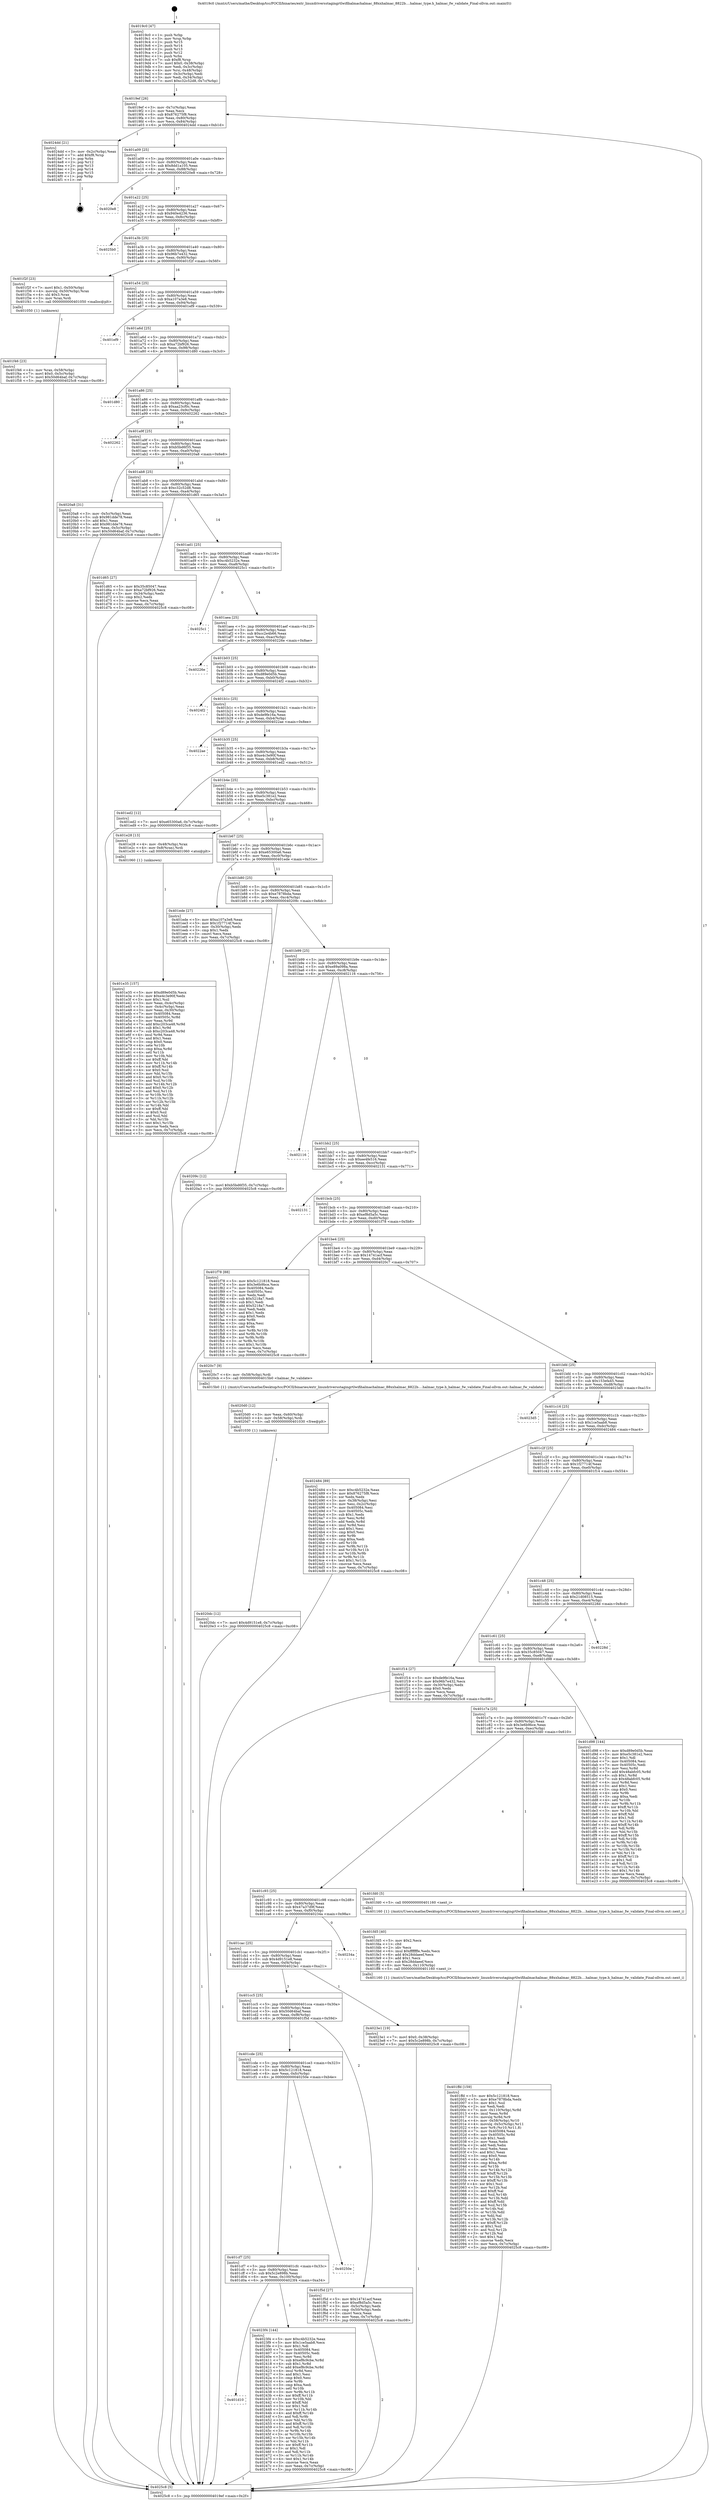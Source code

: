 digraph "0x4019c0" {
  label = "0x4019c0 (/mnt/c/Users/mathe/Desktop/tcc/POCII/binaries/extr_linuxdriversstagingrtlwifihalmachalmac_88xxhalmac_8822b....halmac_type.h_halmac_fw_validate_Final-ollvm.out::main(0))"
  labelloc = "t"
  node[shape=record]

  Entry [label="",width=0.3,height=0.3,shape=circle,fillcolor=black,style=filled]
  "0x4019ef" [label="{
     0x4019ef [26]\l
     | [instrs]\l
     &nbsp;&nbsp;0x4019ef \<+3\>: mov -0x7c(%rbp),%eax\l
     &nbsp;&nbsp;0x4019f2 \<+2\>: mov %eax,%ecx\l
     &nbsp;&nbsp;0x4019f4 \<+6\>: sub $0x876275f8,%ecx\l
     &nbsp;&nbsp;0x4019fa \<+3\>: mov %eax,-0x80(%rbp)\l
     &nbsp;&nbsp;0x4019fd \<+6\>: mov %ecx,-0x84(%rbp)\l
     &nbsp;&nbsp;0x401a03 \<+6\>: je 00000000004024dd \<main+0xb1d\>\l
  }"]
  "0x4024dd" [label="{
     0x4024dd [21]\l
     | [instrs]\l
     &nbsp;&nbsp;0x4024dd \<+3\>: mov -0x2c(%rbp),%eax\l
     &nbsp;&nbsp;0x4024e0 \<+7\>: add $0xf8,%rsp\l
     &nbsp;&nbsp;0x4024e7 \<+1\>: pop %rbx\l
     &nbsp;&nbsp;0x4024e8 \<+2\>: pop %r12\l
     &nbsp;&nbsp;0x4024ea \<+2\>: pop %r13\l
     &nbsp;&nbsp;0x4024ec \<+2\>: pop %r14\l
     &nbsp;&nbsp;0x4024ee \<+2\>: pop %r15\l
     &nbsp;&nbsp;0x4024f0 \<+1\>: pop %rbp\l
     &nbsp;&nbsp;0x4024f1 \<+1\>: ret\l
  }"]
  "0x401a09" [label="{
     0x401a09 [25]\l
     | [instrs]\l
     &nbsp;&nbsp;0x401a09 \<+5\>: jmp 0000000000401a0e \<main+0x4e\>\l
     &nbsp;&nbsp;0x401a0e \<+3\>: mov -0x80(%rbp),%eax\l
     &nbsp;&nbsp;0x401a11 \<+5\>: sub $0x8dd1a105,%eax\l
     &nbsp;&nbsp;0x401a16 \<+6\>: mov %eax,-0x88(%rbp)\l
     &nbsp;&nbsp;0x401a1c \<+6\>: je 00000000004020e8 \<main+0x728\>\l
  }"]
  Exit [label="",width=0.3,height=0.3,shape=circle,fillcolor=black,style=filled,peripheries=2]
  "0x4020e8" [label="{
     0x4020e8\l
  }", style=dashed]
  "0x401a22" [label="{
     0x401a22 [25]\l
     | [instrs]\l
     &nbsp;&nbsp;0x401a22 \<+5\>: jmp 0000000000401a27 \<main+0x67\>\l
     &nbsp;&nbsp;0x401a27 \<+3\>: mov -0x80(%rbp),%eax\l
     &nbsp;&nbsp;0x401a2a \<+5\>: sub $0x940e4236,%eax\l
     &nbsp;&nbsp;0x401a2f \<+6\>: mov %eax,-0x8c(%rbp)\l
     &nbsp;&nbsp;0x401a35 \<+6\>: je 00000000004025b0 \<main+0xbf0\>\l
  }"]
  "0x401d10" [label="{
     0x401d10\l
  }", style=dashed]
  "0x4025b0" [label="{
     0x4025b0\l
  }", style=dashed]
  "0x401a3b" [label="{
     0x401a3b [25]\l
     | [instrs]\l
     &nbsp;&nbsp;0x401a3b \<+5\>: jmp 0000000000401a40 \<main+0x80\>\l
     &nbsp;&nbsp;0x401a40 \<+3\>: mov -0x80(%rbp),%eax\l
     &nbsp;&nbsp;0x401a43 \<+5\>: sub $0x96b7e432,%eax\l
     &nbsp;&nbsp;0x401a48 \<+6\>: mov %eax,-0x90(%rbp)\l
     &nbsp;&nbsp;0x401a4e \<+6\>: je 0000000000401f2f \<main+0x56f\>\l
  }"]
  "0x4023f4" [label="{
     0x4023f4 [144]\l
     | [instrs]\l
     &nbsp;&nbsp;0x4023f4 \<+5\>: mov $0xc4b5232e,%eax\l
     &nbsp;&nbsp;0x4023f9 \<+5\>: mov $0x1ce5aab8,%ecx\l
     &nbsp;&nbsp;0x4023fe \<+2\>: mov $0x1,%dl\l
     &nbsp;&nbsp;0x402400 \<+7\>: mov 0x405084,%esi\l
     &nbsp;&nbsp;0x402407 \<+7\>: mov 0x40505c,%edi\l
     &nbsp;&nbsp;0x40240e \<+3\>: mov %esi,%r8d\l
     &nbsp;&nbsp;0x402411 \<+7\>: sub $0xef8c9cbe,%r8d\l
     &nbsp;&nbsp;0x402418 \<+4\>: sub $0x1,%r8d\l
     &nbsp;&nbsp;0x40241c \<+7\>: add $0xef8c9cbe,%r8d\l
     &nbsp;&nbsp;0x402423 \<+4\>: imul %r8d,%esi\l
     &nbsp;&nbsp;0x402427 \<+3\>: and $0x1,%esi\l
     &nbsp;&nbsp;0x40242a \<+3\>: cmp $0x0,%esi\l
     &nbsp;&nbsp;0x40242d \<+4\>: sete %r9b\l
     &nbsp;&nbsp;0x402431 \<+3\>: cmp $0xa,%edi\l
     &nbsp;&nbsp;0x402434 \<+4\>: setl %r10b\l
     &nbsp;&nbsp;0x402438 \<+3\>: mov %r9b,%r11b\l
     &nbsp;&nbsp;0x40243b \<+4\>: xor $0xff,%r11b\l
     &nbsp;&nbsp;0x40243f \<+3\>: mov %r10b,%bl\l
     &nbsp;&nbsp;0x402442 \<+3\>: xor $0xff,%bl\l
     &nbsp;&nbsp;0x402445 \<+3\>: xor $0x1,%dl\l
     &nbsp;&nbsp;0x402448 \<+3\>: mov %r11b,%r14b\l
     &nbsp;&nbsp;0x40244b \<+4\>: and $0xff,%r14b\l
     &nbsp;&nbsp;0x40244f \<+3\>: and %dl,%r9b\l
     &nbsp;&nbsp;0x402452 \<+3\>: mov %bl,%r15b\l
     &nbsp;&nbsp;0x402455 \<+4\>: and $0xff,%r15b\l
     &nbsp;&nbsp;0x402459 \<+3\>: and %dl,%r10b\l
     &nbsp;&nbsp;0x40245c \<+3\>: or %r9b,%r14b\l
     &nbsp;&nbsp;0x40245f \<+3\>: or %r10b,%r15b\l
     &nbsp;&nbsp;0x402462 \<+3\>: xor %r15b,%r14b\l
     &nbsp;&nbsp;0x402465 \<+3\>: or %bl,%r11b\l
     &nbsp;&nbsp;0x402468 \<+4\>: xor $0xff,%r11b\l
     &nbsp;&nbsp;0x40246c \<+3\>: or $0x1,%dl\l
     &nbsp;&nbsp;0x40246f \<+3\>: and %dl,%r11b\l
     &nbsp;&nbsp;0x402472 \<+3\>: or %r11b,%r14b\l
     &nbsp;&nbsp;0x402475 \<+4\>: test $0x1,%r14b\l
     &nbsp;&nbsp;0x402479 \<+3\>: cmovne %ecx,%eax\l
     &nbsp;&nbsp;0x40247c \<+3\>: mov %eax,-0x7c(%rbp)\l
     &nbsp;&nbsp;0x40247f \<+5\>: jmp 00000000004025c8 \<main+0xc08\>\l
  }"]
  "0x401f2f" [label="{
     0x401f2f [23]\l
     | [instrs]\l
     &nbsp;&nbsp;0x401f2f \<+7\>: movl $0x1,-0x50(%rbp)\l
     &nbsp;&nbsp;0x401f36 \<+4\>: movslq -0x50(%rbp),%rax\l
     &nbsp;&nbsp;0x401f3a \<+4\>: shl $0x3,%rax\l
     &nbsp;&nbsp;0x401f3e \<+3\>: mov %rax,%rdi\l
     &nbsp;&nbsp;0x401f41 \<+5\>: call 0000000000401050 \<malloc@plt\>\l
     | [calls]\l
     &nbsp;&nbsp;0x401050 \{1\} (unknown)\l
  }"]
  "0x401a54" [label="{
     0x401a54 [25]\l
     | [instrs]\l
     &nbsp;&nbsp;0x401a54 \<+5\>: jmp 0000000000401a59 \<main+0x99\>\l
     &nbsp;&nbsp;0x401a59 \<+3\>: mov -0x80(%rbp),%eax\l
     &nbsp;&nbsp;0x401a5c \<+5\>: sub $0xa107a3e8,%eax\l
     &nbsp;&nbsp;0x401a61 \<+6\>: mov %eax,-0x94(%rbp)\l
     &nbsp;&nbsp;0x401a67 \<+6\>: je 0000000000401ef9 \<main+0x539\>\l
  }"]
  "0x401cf7" [label="{
     0x401cf7 [25]\l
     | [instrs]\l
     &nbsp;&nbsp;0x401cf7 \<+5\>: jmp 0000000000401cfc \<main+0x33c\>\l
     &nbsp;&nbsp;0x401cfc \<+3\>: mov -0x80(%rbp),%eax\l
     &nbsp;&nbsp;0x401cff \<+5\>: sub $0x5c2e898b,%eax\l
     &nbsp;&nbsp;0x401d04 \<+6\>: mov %eax,-0x100(%rbp)\l
     &nbsp;&nbsp;0x401d0a \<+6\>: je 00000000004023f4 \<main+0xa34\>\l
  }"]
  "0x401ef9" [label="{
     0x401ef9\l
  }", style=dashed]
  "0x401a6d" [label="{
     0x401a6d [25]\l
     | [instrs]\l
     &nbsp;&nbsp;0x401a6d \<+5\>: jmp 0000000000401a72 \<main+0xb2\>\l
     &nbsp;&nbsp;0x401a72 \<+3\>: mov -0x80(%rbp),%eax\l
     &nbsp;&nbsp;0x401a75 \<+5\>: sub $0xa72bf926,%eax\l
     &nbsp;&nbsp;0x401a7a \<+6\>: mov %eax,-0x98(%rbp)\l
     &nbsp;&nbsp;0x401a80 \<+6\>: je 0000000000401d80 \<main+0x3c0\>\l
  }"]
  "0x40250e" [label="{
     0x40250e\l
  }", style=dashed]
  "0x401d80" [label="{
     0x401d80\l
  }", style=dashed]
  "0x401a86" [label="{
     0x401a86 [25]\l
     | [instrs]\l
     &nbsp;&nbsp;0x401a86 \<+5\>: jmp 0000000000401a8b \<main+0xcb\>\l
     &nbsp;&nbsp;0x401a8b \<+3\>: mov -0x80(%rbp),%eax\l
     &nbsp;&nbsp;0x401a8e \<+5\>: sub $0xaa23cf0c,%eax\l
     &nbsp;&nbsp;0x401a93 \<+6\>: mov %eax,-0x9c(%rbp)\l
     &nbsp;&nbsp;0x401a99 \<+6\>: je 0000000000402262 \<main+0x8a2\>\l
  }"]
  "0x4020dc" [label="{
     0x4020dc [12]\l
     | [instrs]\l
     &nbsp;&nbsp;0x4020dc \<+7\>: movl $0x4d9151e8,-0x7c(%rbp)\l
     &nbsp;&nbsp;0x4020e3 \<+5\>: jmp 00000000004025c8 \<main+0xc08\>\l
  }"]
  "0x402262" [label="{
     0x402262\l
  }", style=dashed]
  "0x401a9f" [label="{
     0x401a9f [25]\l
     | [instrs]\l
     &nbsp;&nbsp;0x401a9f \<+5\>: jmp 0000000000401aa4 \<main+0xe4\>\l
     &nbsp;&nbsp;0x401aa4 \<+3\>: mov -0x80(%rbp),%eax\l
     &nbsp;&nbsp;0x401aa7 \<+5\>: sub $0xb5bd6f35,%eax\l
     &nbsp;&nbsp;0x401aac \<+6\>: mov %eax,-0xa0(%rbp)\l
     &nbsp;&nbsp;0x401ab2 \<+6\>: je 00000000004020a8 \<main+0x6e8\>\l
  }"]
  "0x4020d0" [label="{
     0x4020d0 [12]\l
     | [instrs]\l
     &nbsp;&nbsp;0x4020d0 \<+3\>: mov %eax,-0x60(%rbp)\l
     &nbsp;&nbsp;0x4020d3 \<+4\>: mov -0x58(%rbp),%rdi\l
     &nbsp;&nbsp;0x4020d7 \<+5\>: call 0000000000401030 \<free@plt\>\l
     | [calls]\l
     &nbsp;&nbsp;0x401030 \{1\} (unknown)\l
  }"]
  "0x4020a8" [label="{
     0x4020a8 [31]\l
     | [instrs]\l
     &nbsp;&nbsp;0x4020a8 \<+3\>: mov -0x5c(%rbp),%eax\l
     &nbsp;&nbsp;0x4020ab \<+5\>: sub $0x981dde78,%eax\l
     &nbsp;&nbsp;0x4020b0 \<+3\>: add $0x1,%eax\l
     &nbsp;&nbsp;0x4020b3 \<+5\>: add $0x981dde78,%eax\l
     &nbsp;&nbsp;0x4020b8 \<+3\>: mov %eax,-0x5c(%rbp)\l
     &nbsp;&nbsp;0x4020bb \<+7\>: movl $0x50d64baf,-0x7c(%rbp)\l
     &nbsp;&nbsp;0x4020c2 \<+5\>: jmp 00000000004025c8 \<main+0xc08\>\l
  }"]
  "0x401ab8" [label="{
     0x401ab8 [25]\l
     | [instrs]\l
     &nbsp;&nbsp;0x401ab8 \<+5\>: jmp 0000000000401abd \<main+0xfd\>\l
     &nbsp;&nbsp;0x401abd \<+3\>: mov -0x80(%rbp),%eax\l
     &nbsp;&nbsp;0x401ac0 \<+5\>: sub $0xc32c52d8,%eax\l
     &nbsp;&nbsp;0x401ac5 \<+6\>: mov %eax,-0xa4(%rbp)\l
     &nbsp;&nbsp;0x401acb \<+6\>: je 0000000000401d65 \<main+0x3a5\>\l
  }"]
  "0x401ffd" [label="{
     0x401ffd [159]\l
     | [instrs]\l
     &nbsp;&nbsp;0x401ffd \<+5\>: mov $0x5c121818,%ecx\l
     &nbsp;&nbsp;0x402002 \<+5\>: mov $0xe7878bda,%edx\l
     &nbsp;&nbsp;0x402007 \<+3\>: mov $0x1,%sil\l
     &nbsp;&nbsp;0x40200a \<+2\>: xor %edi,%edi\l
     &nbsp;&nbsp;0x40200c \<+7\>: mov -0x110(%rbp),%r8d\l
     &nbsp;&nbsp;0x402013 \<+4\>: imul %eax,%r8d\l
     &nbsp;&nbsp;0x402017 \<+3\>: movslq %r8d,%r9\l
     &nbsp;&nbsp;0x40201a \<+4\>: mov -0x58(%rbp),%r10\l
     &nbsp;&nbsp;0x40201e \<+4\>: movslq -0x5c(%rbp),%r11\l
     &nbsp;&nbsp;0x402022 \<+4\>: mov %r9,(%r10,%r11,8)\l
     &nbsp;&nbsp;0x402026 \<+7\>: mov 0x405084,%eax\l
     &nbsp;&nbsp;0x40202d \<+8\>: mov 0x40505c,%r8d\l
     &nbsp;&nbsp;0x402035 \<+3\>: sub $0x1,%edi\l
     &nbsp;&nbsp;0x402038 \<+2\>: mov %eax,%ebx\l
     &nbsp;&nbsp;0x40203a \<+2\>: add %edi,%ebx\l
     &nbsp;&nbsp;0x40203c \<+3\>: imul %ebx,%eax\l
     &nbsp;&nbsp;0x40203f \<+3\>: and $0x1,%eax\l
     &nbsp;&nbsp;0x402042 \<+3\>: cmp $0x0,%eax\l
     &nbsp;&nbsp;0x402045 \<+4\>: sete %r14b\l
     &nbsp;&nbsp;0x402049 \<+4\>: cmp $0xa,%r8d\l
     &nbsp;&nbsp;0x40204d \<+4\>: setl %r15b\l
     &nbsp;&nbsp;0x402051 \<+3\>: mov %r14b,%r12b\l
     &nbsp;&nbsp;0x402054 \<+4\>: xor $0xff,%r12b\l
     &nbsp;&nbsp;0x402058 \<+3\>: mov %r15b,%r13b\l
     &nbsp;&nbsp;0x40205b \<+4\>: xor $0xff,%r13b\l
     &nbsp;&nbsp;0x40205f \<+4\>: xor $0x1,%sil\l
     &nbsp;&nbsp;0x402063 \<+3\>: mov %r12b,%al\l
     &nbsp;&nbsp;0x402066 \<+2\>: and $0xff,%al\l
     &nbsp;&nbsp;0x402068 \<+3\>: and %sil,%r14b\l
     &nbsp;&nbsp;0x40206b \<+3\>: mov %r13b,%dil\l
     &nbsp;&nbsp;0x40206e \<+4\>: and $0xff,%dil\l
     &nbsp;&nbsp;0x402072 \<+3\>: and %sil,%r15b\l
     &nbsp;&nbsp;0x402075 \<+3\>: or %r14b,%al\l
     &nbsp;&nbsp;0x402078 \<+3\>: or %r15b,%dil\l
     &nbsp;&nbsp;0x40207b \<+3\>: xor %dil,%al\l
     &nbsp;&nbsp;0x40207e \<+3\>: or %r13b,%r12b\l
     &nbsp;&nbsp;0x402081 \<+4\>: xor $0xff,%r12b\l
     &nbsp;&nbsp;0x402085 \<+4\>: or $0x1,%sil\l
     &nbsp;&nbsp;0x402089 \<+3\>: and %sil,%r12b\l
     &nbsp;&nbsp;0x40208c \<+3\>: or %r12b,%al\l
     &nbsp;&nbsp;0x40208f \<+2\>: test $0x1,%al\l
     &nbsp;&nbsp;0x402091 \<+3\>: cmovne %edx,%ecx\l
     &nbsp;&nbsp;0x402094 \<+3\>: mov %ecx,-0x7c(%rbp)\l
     &nbsp;&nbsp;0x402097 \<+5\>: jmp 00000000004025c8 \<main+0xc08\>\l
  }"]
  "0x401d65" [label="{
     0x401d65 [27]\l
     | [instrs]\l
     &nbsp;&nbsp;0x401d65 \<+5\>: mov $0x35c85047,%eax\l
     &nbsp;&nbsp;0x401d6a \<+5\>: mov $0xa72bf926,%ecx\l
     &nbsp;&nbsp;0x401d6f \<+3\>: mov -0x34(%rbp),%edx\l
     &nbsp;&nbsp;0x401d72 \<+3\>: cmp $0x2,%edx\l
     &nbsp;&nbsp;0x401d75 \<+3\>: cmovne %ecx,%eax\l
     &nbsp;&nbsp;0x401d78 \<+3\>: mov %eax,-0x7c(%rbp)\l
     &nbsp;&nbsp;0x401d7b \<+5\>: jmp 00000000004025c8 \<main+0xc08\>\l
  }"]
  "0x401ad1" [label="{
     0x401ad1 [25]\l
     | [instrs]\l
     &nbsp;&nbsp;0x401ad1 \<+5\>: jmp 0000000000401ad6 \<main+0x116\>\l
     &nbsp;&nbsp;0x401ad6 \<+3\>: mov -0x80(%rbp),%eax\l
     &nbsp;&nbsp;0x401ad9 \<+5\>: sub $0xc4b5232e,%eax\l
     &nbsp;&nbsp;0x401ade \<+6\>: mov %eax,-0xa8(%rbp)\l
     &nbsp;&nbsp;0x401ae4 \<+6\>: je 00000000004025c1 \<main+0xc01\>\l
  }"]
  "0x4025c8" [label="{
     0x4025c8 [5]\l
     | [instrs]\l
     &nbsp;&nbsp;0x4025c8 \<+5\>: jmp 00000000004019ef \<main+0x2f\>\l
  }"]
  "0x4019c0" [label="{
     0x4019c0 [47]\l
     | [instrs]\l
     &nbsp;&nbsp;0x4019c0 \<+1\>: push %rbp\l
     &nbsp;&nbsp;0x4019c1 \<+3\>: mov %rsp,%rbp\l
     &nbsp;&nbsp;0x4019c4 \<+2\>: push %r15\l
     &nbsp;&nbsp;0x4019c6 \<+2\>: push %r14\l
     &nbsp;&nbsp;0x4019c8 \<+2\>: push %r13\l
     &nbsp;&nbsp;0x4019ca \<+2\>: push %r12\l
     &nbsp;&nbsp;0x4019cc \<+1\>: push %rbx\l
     &nbsp;&nbsp;0x4019cd \<+7\>: sub $0xf8,%rsp\l
     &nbsp;&nbsp;0x4019d4 \<+7\>: movl $0x0,-0x38(%rbp)\l
     &nbsp;&nbsp;0x4019db \<+3\>: mov %edi,-0x3c(%rbp)\l
     &nbsp;&nbsp;0x4019de \<+4\>: mov %rsi,-0x48(%rbp)\l
     &nbsp;&nbsp;0x4019e2 \<+3\>: mov -0x3c(%rbp),%edi\l
     &nbsp;&nbsp;0x4019e5 \<+3\>: mov %edi,-0x34(%rbp)\l
     &nbsp;&nbsp;0x4019e8 \<+7\>: movl $0xc32c52d8,-0x7c(%rbp)\l
  }"]
  "0x401fd5" [label="{
     0x401fd5 [40]\l
     | [instrs]\l
     &nbsp;&nbsp;0x401fd5 \<+5\>: mov $0x2,%ecx\l
     &nbsp;&nbsp;0x401fda \<+1\>: cltd\l
     &nbsp;&nbsp;0x401fdb \<+2\>: idiv %ecx\l
     &nbsp;&nbsp;0x401fdd \<+6\>: imul $0xfffffffe,%edx,%ecx\l
     &nbsp;&nbsp;0x401fe3 \<+6\>: add $0x28ddaeef,%ecx\l
     &nbsp;&nbsp;0x401fe9 \<+3\>: add $0x1,%ecx\l
     &nbsp;&nbsp;0x401fec \<+6\>: sub $0x28ddaeef,%ecx\l
     &nbsp;&nbsp;0x401ff2 \<+6\>: mov %ecx,-0x110(%rbp)\l
     &nbsp;&nbsp;0x401ff8 \<+5\>: call 0000000000401160 \<next_i\>\l
     | [calls]\l
     &nbsp;&nbsp;0x401160 \{1\} (/mnt/c/Users/mathe/Desktop/tcc/POCII/binaries/extr_linuxdriversstagingrtlwifihalmachalmac_88xxhalmac_8822b....halmac_type.h_halmac_fw_validate_Final-ollvm.out::next_i)\l
  }"]
  "0x4025c1" [label="{
     0x4025c1\l
  }", style=dashed]
  "0x401aea" [label="{
     0x401aea [25]\l
     | [instrs]\l
     &nbsp;&nbsp;0x401aea \<+5\>: jmp 0000000000401aef \<main+0x12f\>\l
     &nbsp;&nbsp;0x401aef \<+3\>: mov -0x80(%rbp),%eax\l
     &nbsp;&nbsp;0x401af2 \<+5\>: sub $0xcc2e4b66,%eax\l
     &nbsp;&nbsp;0x401af7 \<+6\>: mov %eax,-0xac(%rbp)\l
     &nbsp;&nbsp;0x401afd \<+6\>: je 000000000040226e \<main+0x8ae\>\l
  }"]
  "0x401cde" [label="{
     0x401cde [25]\l
     | [instrs]\l
     &nbsp;&nbsp;0x401cde \<+5\>: jmp 0000000000401ce3 \<main+0x323\>\l
     &nbsp;&nbsp;0x401ce3 \<+3\>: mov -0x80(%rbp),%eax\l
     &nbsp;&nbsp;0x401ce6 \<+5\>: sub $0x5c121818,%eax\l
     &nbsp;&nbsp;0x401ceb \<+6\>: mov %eax,-0xfc(%rbp)\l
     &nbsp;&nbsp;0x401cf1 \<+6\>: je 000000000040250e \<main+0xb4e\>\l
  }"]
  "0x40226e" [label="{
     0x40226e\l
  }", style=dashed]
  "0x401b03" [label="{
     0x401b03 [25]\l
     | [instrs]\l
     &nbsp;&nbsp;0x401b03 \<+5\>: jmp 0000000000401b08 \<main+0x148\>\l
     &nbsp;&nbsp;0x401b08 \<+3\>: mov -0x80(%rbp),%eax\l
     &nbsp;&nbsp;0x401b0b \<+5\>: sub $0xd89e0d5b,%eax\l
     &nbsp;&nbsp;0x401b10 \<+6\>: mov %eax,-0xb0(%rbp)\l
     &nbsp;&nbsp;0x401b16 \<+6\>: je 00000000004024f2 \<main+0xb32\>\l
  }"]
  "0x401f5d" [label="{
     0x401f5d [27]\l
     | [instrs]\l
     &nbsp;&nbsp;0x401f5d \<+5\>: mov $0x14741acf,%eax\l
     &nbsp;&nbsp;0x401f62 \<+5\>: mov $0xef8d5a5c,%ecx\l
     &nbsp;&nbsp;0x401f67 \<+3\>: mov -0x5c(%rbp),%edx\l
     &nbsp;&nbsp;0x401f6a \<+3\>: cmp -0x50(%rbp),%edx\l
     &nbsp;&nbsp;0x401f6d \<+3\>: cmovl %ecx,%eax\l
     &nbsp;&nbsp;0x401f70 \<+3\>: mov %eax,-0x7c(%rbp)\l
     &nbsp;&nbsp;0x401f73 \<+5\>: jmp 00000000004025c8 \<main+0xc08\>\l
  }"]
  "0x4024f2" [label="{
     0x4024f2\l
  }", style=dashed]
  "0x401b1c" [label="{
     0x401b1c [25]\l
     | [instrs]\l
     &nbsp;&nbsp;0x401b1c \<+5\>: jmp 0000000000401b21 \<main+0x161\>\l
     &nbsp;&nbsp;0x401b21 \<+3\>: mov -0x80(%rbp),%eax\l
     &nbsp;&nbsp;0x401b24 \<+5\>: sub $0xde9fe16a,%eax\l
     &nbsp;&nbsp;0x401b29 \<+6\>: mov %eax,-0xb4(%rbp)\l
     &nbsp;&nbsp;0x401b2f \<+6\>: je 00000000004022ae \<main+0x8ee\>\l
  }"]
  "0x401cc5" [label="{
     0x401cc5 [25]\l
     | [instrs]\l
     &nbsp;&nbsp;0x401cc5 \<+5\>: jmp 0000000000401cca \<main+0x30a\>\l
     &nbsp;&nbsp;0x401cca \<+3\>: mov -0x80(%rbp),%eax\l
     &nbsp;&nbsp;0x401ccd \<+5\>: sub $0x50d64baf,%eax\l
     &nbsp;&nbsp;0x401cd2 \<+6\>: mov %eax,-0xf8(%rbp)\l
     &nbsp;&nbsp;0x401cd8 \<+6\>: je 0000000000401f5d \<main+0x59d\>\l
  }"]
  "0x4022ae" [label="{
     0x4022ae\l
  }", style=dashed]
  "0x401b35" [label="{
     0x401b35 [25]\l
     | [instrs]\l
     &nbsp;&nbsp;0x401b35 \<+5\>: jmp 0000000000401b3a \<main+0x17a\>\l
     &nbsp;&nbsp;0x401b3a \<+3\>: mov -0x80(%rbp),%eax\l
     &nbsp;&nbsp;0x401b3d \<+5\>: sub $0xe4c3e90f,%eax\l
     &nbsp;&nbsp;0x401b42 \<+6\>: mov %eax,-0xb8(%rbp)\l
     &nbsp;&nbsp;0x401b48 \<+6\>: je 0000000000401ed2 \<main+0x512\>\l
  }"]
  "0x4023e1" [label="{
     0x4023e1 [19]\l
     | [instrs]\l
     &nbsp;&nbsp;0x4023e1 \<+7\>: movl $0x0,-0x38(%rbp)\l
     &nbsp;&nbsp;0x4023e8 \<+7\>: movl $0x5c2e898b,-0x7c(%rbp)\l
     &nbsp;&nbsp;0x4023ef \<+5\>: jmp 00000000004025c8 \<main+0xc08\>\l
  }"]
  "0x401ed2" [label="{
     0x401ed2 [12]\l
     | [instrs]\l
     &nbsp;&nbsp;0x401ed2 \<+7\>: movl $0xe65300a6,-0x7c(%rbp)\l
     &nbsp;&nbsp;0x401ed9 \<+5\>: jmp 00000000004025c8 \<main+0xc08\>\l
  }"]
  "0x401b4e" [label="{
     0x401b4e [25]\l
     | [instrs]\l
     &nbsp;&nbsp;0x401b4e \<+5\>: jmp 0000000000401b53 \<main+0x193\>\l
     &nbsp;&nbsp;0x401b53 \<+3\>: mov -0x80(%rbp),%eax\l
     &nbsp;&nbsp;0x401b56 \<+5\>: sub $0xe5c381e2,%eax\l
     &nbsp;&nbsp;0x401b5b \<+6\>: mov %eax,-0xbc(%rbp)\l
     &nbsp;&nbsp;0x401b61 \<+6\>: je 0000000000401e28 \<main+0x468\>\l
  }"]
  "0x401cac" [label="{
     0x401cac [25]\l
     | [instrs]\l
     &nbsp;&nbsp;0x401cac \<+5\>: jmp 0000000000401cb1 \<main+0x2f1\>\l
     &nbsp;&nbsp;0x401cb1 \<+3\>: mov -0x80(%rbp),%eax\l
     &nbsp;&nbsp;0x401cb4 \<+5\>: sub $0x4d9151e8,%eax\l
     &nbsp;&nbsp;0x401cb9 \<+6\>: mov %eax,-0xf4(%rbp)\l
     &nbsp;&nbsp;0x401cbf \<+6\>: je 00000000004023e1 \<main+0xa21\>\l
  }"]
  "0x401e28" [label="{
     0x401e28 [13]\l
     | [instrs]\l
     &nbsp;&nbsp;0x401e28 \<+4\>: mov -0x48(%rbp),%rax\l
     &nbsp;&nbsp;0x401e2c \<+4\>: mov 0x8(%rax),%rdi\l
     &nbsp;&nbsp;0x401e30 \<+5\>: call 0000000000401060 \<atoi@plt\>\l
     | [calls]\l
     &nbsp;&nbsp;0x401060 \{1\} (unknown)\l
  }"]
  "0x401b67" [label="{
     0x401b67 [25]\l
     | [instrs]\l
     &nbsp;&nbsp;0x401b67 \<+5\>: jmp 0000000000401b6c \<main+0x1ac\>\l
     &nbsp;&nbsp;0x401b6c \<+3\>: mov -0x80(%rbp),%eax\l
     &nbsp;&nbsp;0x401b6f \<+5\>: sub $0xe65300a6,%eax\l
     &nbsp;&nbsp;0x401b74 \<+6\>: mov %eax,-0xc0(%rbp)\l
     &nbsp;&nbsp;0x401b7a \<+6\>: je 0000000000401ede \<main+0x51e\>\l
  }"]
  "0x40234a" [label="{
     0x40234a\l
  }", style=dashed]
  "0x401ede" [label="{
     0x401ede [27]\l
     | [instrs]\l
     &nbsp;&nbsp;0x401ede \<+5\>: mov $0xa107a3e8,%eax\l
     &nbsp;&nbsp;0x401ee3 \<+5\>: mov $0x1f27714f,%ecx\l
     &nbsp;&nbsp;0x401ee8 \<+3\>: mov -0x30(%rbp),%edx\l
     &nbsp;&nbsp;0x401eeb \<+3\>: cmp $0x1,%edx\l
     &nbsp;&nbsp;0x401eee \<+3\>: cmovl %ecx,%eax\l
     &nbsp;&nbsp;0x401ef1 \<+3\>: mov %eax,-0x7c(%rbp)\l
     &nbsp;&nbsp;0x401ef4 \<+5\>: jmp 00000000004025c8 \<main+0xc08\>\l
  }"]
  "0x401b80" [label="{
     0x401b80 [25]\l
     | [instrs]\l
     &nbsp;&nbsp;0x401b80 \<+5\>: jmp 0000000000401b85 \<main+0x1c5\>\l
     &nbsp;&nbsp;0x401b85 \<+3\>: mov -0x80(%rbp),%eax\l
     &nbsp;&nbsp;0x401b88 \<+5\>: sub $0xe7878bda,%eax\l
     &nbsp;&nbsp;0x401b8d \<+6\>: mov %eax,-0xc4(%rbp)\l
     &nbsp;&nbsp;0x401b93 \<+6\>: je 000000000040209c \<main+0x6dc\>\l
  }"]
  "0x401c93" [label="{
     0x401c93 [25]\l
     | [instrs]\l
     &nbsp;&nbsp;0x401c93 \<+5\>: jmp 0000000000401c98 \<main+0x2d8\>\l
     &nbsp;&nbsp;0x401c98 \<+3\>: mov -0x80(%rbp),%eax\l
     &nbsp;&nbsp;0x401c9b \<+5\>: sub $0x47a37d9f,%eax\l
     &nbsp;&nbsp;0x401ca0 \<+6\>: mov %eax,-0xf0(%rbp)\l
     &nbsp;&nbsp;0x401ca6 \<+6\>: je 000000000040234a \<main+0x98a\>\l
  }"]
  "0x40209c" [label="{
     0x40209c [12]\l
     | [instrs]\l
     &nbsp;&nbsp;0x40209c \<+7\>: movl $0xb5bd6f35,-0x7c(%rbp)\l
     &nbsp;&nbsp;0x4020a3 \<+5\>: jmp 00000000004025c8 \<main+0xc08\>\l
  }"]
  "0x401b99" [label="{
     0x401b99 [25]\l
     | [instrs]\l
     &nbsp;&nbsp;0x401b99 \<+5\>: jmp 0000000000401b9e \<main+0x1de\>\l
     &nbsp;&nbsp;0x401b9e \<+3\>: mov -0x80(%rbp),%eax\l
     &nbsp;&nbsp;0x401ba1 \<+5\>: sub $0xe89a098a,%eax\l
     &nbsp;&nbsp;0x401ba6 \<+6\>: mov %eax,-0xc8(%rbp)\l
     &nbsp;&nbsp;0x401bac \<+6\>: je 0000000000402116 \<main+0x756\>\l
  }"]
  "0x401fd0" [label="{
     0x401fd0 [5]\l
     | [instrs]\l
     &nbsp;&nbsp;0x401fd0 \<+5\>: call 0000000000401160 \<next_i\>\l
     | [calls]\l
     &nbsp;&nbsp;0x401160 \{1\} (/mnt/c/Users/mathe/Desktop/tcc/POCII/binaries/extr_linuxdriversstagingrtlwifihalmachalmac_88xxhalmac_8822b....halmac_type.h_halmac_fw_validate_Final-ollvm.out::next_i)\l
  }"]
  "0x402116" [label="{
     0x402116\l
  }", style=dashed]
  "0x401bb2" [label="{
     0x401bb2 [25]\l
     | [instrs]\l
     &nbsp;&nbsp;0x401bb2 \<+5\>: jmp 0000000000401bb7 \<main+0x1f7\>\l
     &nbsp;&nbsp;0x401bb7 \<+3\>: mov -0x80(%rbp),%eax\l
     &nbsp;&nbsp;0x401bba \<+5\>: sub $0xee4fe516,%eax\l
     &nbsp;&nbsp;0x401bbf \<+6\>: mov %eax,-0xcc(%rbp)\l
     &nbsp;&nbsp;0x401bc5 \<+6\>: je 0000000000402131 \<main+0x771\>\l
  }"]
  "0x401f46" [label="{
     0x401f46 [23]\l
     | [instrs]\l
     &nbsp;&nbsp;0x401f46 \<+4\>: mov %rax,-0x58(%rbp)\l
     &nbsp;&nbsp;0x401f4a \<+7\>: movl $0x0,-0x5c(%rbp)\l
     &nbsp;&nbsp;0x401f51 \<+7\>: movl $0x50d64baf,-0x7c(%rbp)\l
     &nbsp;&nbsp;0x401f58 \<+5\>: jmp 00000000004025c8 \<main+0xc08\>\l
  }"]
  "0x402131" [label="{
     0x402131\l
  }", style=dashed]
  "0x401bcb" [label="{
     0x401bcb [25]\l
     | [instrs]\l
     &nbsp;&nbsp;0x401bcb \<+5\>: jmp 0000000000401bd0 \<main+0x210\>\l
     &nbsp;&nbsp;0x401bd0 \<+3\>: mov -0x80(%rbp),%eax\l
     &nbsp;&nbsp;0x401bd3 \<+5\>: sub $0xef8d5a5c,%eax\l
     &nbsp;&nbsp;0x401bd8 \<+6\>: mov %eax,-0xd0(%rbp)\l
     &nbsp;&nbsp;0x401bde \<+6\>: je 0000000000401f78 \<main+0x5b8\>\l
  }"]
  "0x401e35" [label="{
     0x401e35 [157]\l
     | [instrs]\l
     &nbsp;&nbsp;0x401e35 \<+5\>: mov $0xd89e0d5b,%ecx\l
     &nbsp;&nbsp;0x401e3a \<+5\>: mov $0xe4c3e90f,%edx\l
     &nbsp;&nbsp;0x401e3f \<+3\>: mov $0x1,%sil\l
     &nbsp;&nbsp;0x401e42 \<+3\>: mov %eax,-0x4c(%rbp)\l
     &nbsp;&nbsp;0x401e45 \<+3\>: mov -0x4c(%rbp),%eax\l
     &nbsp;&nbsp;0x401e48 \<+3\>: mov %eax,-0x30(%rbp)\l
     &nbsp;&nbsp;0x401e4b \<+7\>: mov 0x405084,%eax\l
     &nbsp;&nbsp;0x401e52 \<+8\>: mov 0x40505c,%r8d\l
     &nbsp;&nbsp;0x401e5a \<+3\>: mov %eax,%r9d\l
     &nbsp;&nbsp;0x401e5d \<+7\>: add $0xc203ca48,%r9d\l
     &nbsp;&nbsp;0x401e64 \<+4\>: sub $0x1,%r9d\l
     &nbsp;&nbsp;0x401e68 \<+7\>: sub $0xc203ca48,%r9d\l
     &nbsp;&nbsp;0x401e6f \<+4\>: imul %r9d,%eax\l
     &nbsp;&nbsp;0x401e73 \<+3\>: and $0x1,%eax\l
     &nbsp;&nbsp;0x401e76 \<+3\>: cmp $0x0,%eax\l
     &nbsp;&nbsp;0x401e79 \<+4\>: sete %r10b\l
     &nbsp;&nbsp;0x401e7d \<+4\>: cmp $0xa,%r8d\l
     &nbsp;&nbsp;0x401e81 \<+4\>: setl %r11b\l
     &nbsp;&nbsp;0x401e85 \<+3\>: mov %r10b,%bl\l
     &nbsp;&nbsp;0x401e88 \<+3\>: xor $0xff,%bl\l
     &nbsp;&nbsp;0x401e8b \<+3\>: mov %r11b,%r14b\l
     &nbsp;&nbsp;0x401e8e \<+4\>: xor $0xff,%r14b\l
     &nbsp;&nbsp;0x401e92 \<+4\>: xor $0x0,%sil\l
     &nbsp;&nbsp;0x401e96 \<+3\>: mov %bl,%r15b\l
     &nbsp;&nbsp;0x401e99 \<+4\>: and $0x0,%r15b\l
     &nbsp;&nbsp;0x401e9d \<+3\>: and %sil,%r10b\l
     &nbsp;&nbsp;0x401ea0 \<+3\>: mov %r14b,%r12b\l
     &nbsp;&nbsp;0x401ea3 \<+4\>: and $0x0,%r12b\l
     &nbsp;&nbsp;0x401ea7 \<+3\>: and %sil,%r11b\l
     &nbsp;&nbsp;0x401eaa \<+3\>: or %r10b,%r15b\l
     &nbsp;&nbsp;0x401ead \<+3\>: or %r11b,%r12b\l
     &nbsp;&nbsp;0x401eb0 \<+3\>: xor %r12b,%r15b\l
     &nbsp;&nbsp;0x401eb3 \<+3\>: or %r14b,%bl\l
     &nbsp;&nbsp;0x401eb6 \<+3\>: xor $0xff,%bl\l
     &nbsp;&nbsp;0x401eb9 \<+4\>: or $0x0,%sil\l
     &nbsp;&nbsp;0x401ebd \<+3\>: and %sil,%bl\l
     &nbsp;&nbsp;0x401ec0 \<+3\>: or %bl,%r15b\l
     &nbsp;&nbsp;0x401ec3 \<+4\>: test $0x1,%r15b\l
     &nbsp;&nbsp;0x401ec7 \<+3\>: cmovne %edx,%ecx\l
     &nbsp;&nbsp;0x401eca \<+3\>: mov %ecx,-0x7c(%rbp)\l
     &nbsp;&nbsp;0x401ecd \<+5\>: jmp 00000000004025c8 \<main+0xc08\>\l
  }"]
  "0x401f78" [label="{
     0x401f78 [88]\l
     | [instrs]\l
     &nbsp;&nbsp;0x401f78 \<+5\>: mov $0x5c121818,%eax\l
     &nbsp;&nbsp;0x401f7d \<+5\>: mov $0x3e6b9bce,%ecx\l
     &nbsp;&nbsp;0x401f82 \<+7\>: mov 0x405084,%edx\l
     &nbsp;&nbsp;0x401f89 \<+7\>: mov 0x40505c,%esi\l
     &nbsp;&nbsp;0x401f90 \<+2\>: mov %edx,%edi\l
     &nbsp;&nbsp;0x401f92 \<+6\>: sub $0x5218a7,%edi\l
     &nbsp;&nbsp;0x401f98 \<+3\>: sub $0x1,%edi\l
     &nbsp;&nbsp;0x401f9b \<+6\>: add $0x5218a7,%edi\l
     &nbsp;&nbsp;0x401fa1 \<+3\>: imul %edi,%edx\l
     &nbsp;&nbsp;0x401fa4 \<+3\>: and $0x1,%edx\l
     &nbsp;&nbsp;0x401fa7 \<+3\>: cmp $0x0,%edx\l
     &nbsp;&nbsp;0x401faa \<+4\>: sete %r8b\l
     &nbsp;&nbsp;0x401fae \<+3\>: cmp $0xa,%esi\l
     &nbsp;&nbsp;0x401fb1 \<+4\>: setl %r9b\l
     &nbsp;&nbsp;0x401fb5 \<+3\>: mov %r8b,%r10b\l
     &nbsp;&nbsp;0x401fb8 \<+3\>: and %r9b,%r10b\l
     &nbsp;&nbsp;0x401fbb \<+3\>: xor %r9b,%r8b\l
     &nbsp;&nbsp;0x401fbe \<+3\>: or %r8b,%r10b\l
     &nbsp;&nbsp;0x401fc1 \<+4\>: test $0x1,%r10b\l
     &nbsp;&nbsp;0x401fc5 \<+3\>: cmovne %ecx,%eax\l
     &nbsp;&nbsp;0x401fc8 \<+3\>: mov %eax,-0x7c(%rbp)\l
     &nbsp;&nbsp;0x401fcb \<+5\>: jmp 00000000004025c8 \<main+0xc08\>\l
  }"]
  "0x401be4" [label="{
     0x401be4 [25]\l
     | [instrs]\l
     &nbsp;&nbsp;0x401be4 \<+5\>: jmp 0000000000401be9 \<main+0x229\>\l
     &nbsp;&nbsp;0x401be9 \<+3\>: mov -0x80(%rbp),%eax\l
     &nbsp;&nbsp;0x401bec \<+5\>: sub $0x14741acf,%eax\l
     &nbsp;&nbsp;0x401bf1 \<+6\>: mov %eax,-0xd4(%rbp)\l
     &nbsp;&nbsp;0x401bf7 \<+6\>: je 00000000004020c7 \<main+0x707\>\l
  }"]
  "0x401c7a" [label="{
     0x401c7a [25]\l
     | [instrs]\l
     &nbsp;&nbsp;0x401c7a \<+5\>: jmp 0000000000401c7f \<main+0x2bf\>\l
     &nbsp;&nbsp;0x401c7f \<+3\>: mov -0x80(%rbp),%eax\l
     &nbsp;&nbsp;0x401c82 \<+5\>: sub $0x3e6b9bce,%eax\l
     &nbsp;&nbsp;0x401c87 \<+6\>: mov %eax,-0xec(%rbp)\l
     &nbsp;&nbsp;0x401c8d \<+6\>: je 0000000000401fd0 \<main+0x610\>\l
  }"]
  "0x4020c7" [label="{
     0x4020c7 [9]\l
     | [instrs]\l
     &nbsp;&nbsp;0x4020c7 \<+4\>: mov -0x58(%rbp),%rdi\l
     &nbsp;&nbsp;0x4020cb \<+5\>: call 00000000004015b0 \<halmac_fw_validate\>\l
     | [calls]\l
     &nbsp;&nbsp;0x4015b0 \{1\} (/mnt/c/Users/mathe/Desktop/tcc/POCII/binaries/extr_linuxdriversstagingrtlwifihalmachalmac_88xxhalmac_8822b....halmac_type.h_halmac_fw_validate_Final-ollvm.out::halmac_fw_validate)\l
  }"]
  "0x401bfd" [label="{
     0x401bfd [25]\l
     | [instrs]\l
     &nbsp;&nbsp;0x401bfd \<+5\>: jmp 0000000000401c02 \<main+0x242\>\l
     &nbsp;&nbsp;0x401c02 \<+3\>: mov -0x80(%rbp),%eax\l
     &nbsp;&nbsp;0x401c05 \<+5\>: sub $0x153efa45,%eax\l
     &nbsp;&nbsp;0x401c0a \<+6\>: mov %eax,-0xd8(%rbp)\l
     &nbsp;&nbsp;0x401c10 \<+6\>: je 00000000004023d5 \<main+0xa15\>\l
  }"]
  "0x401d98" [label="{
     0x401d98 [144]\l
     | [instrs]\l
     &nbsp;&nbsp;0x401d98 \<+5\>: mov $0xd89e0d5b,%eax\l
     &nbsp;&nbsp;0x401d9d \<+5\>: mov $0xe5c381e2,%ecx\l
     &nbsp;&nbsp;0x401da2 \<+2\>: mov $0x1,%dl\l
     &nbsp;&nbsp;0x401da4 \<+7\>: mov 0x405084,%esi\l
     &nbsp;&nbsp;0x401dab \<+7\>: mov 0x40505c,%edi\l
     &nbsp;&nbsp;0x401db2 \<+3\>: mov %esi,%r8d\l
     &nbsp;&nbsp;0x401db5 \<+7\>: add $0x48abfc05,%r8d\l
     &nbsp;&nbsp;0x401dbc \<+4\>: sub $0x1,%r8d\l
     &nbsp;&nbsp;0x401dc0 \<+7\>: sub $0x48abfc05,%r8d\l
     &nbsp;&nbsp;0x401dc7 \<+4\>: imul %r8d,%esi\l
     &nbsp;&nbsp;0x401dcb \<+3\>: and $0x1,%esi\l
     &nbsp;&nbsp;0x401dce \<+3\>: cmp $0x0,%esi\l
     &nbsp;&nbsp;0x401dd1 \<+4\>: sete %r9b\l
     &nbsp;&nbsp;0x401dd5 \<+3\>: cmp $0xa,%edi\l
     &nbsp;&nbsp;0x401dd8 \<+4\>: setl %r10b\l
     &nbsp;&nbsp;0x401ddc \<+3\>: mov %r9b,%r11b\l
     &nbsp;&nbsp;0x401ddf \<+4\>: xor $0xff,%r11b\l
     &nbsp;&nbsp;0x401de3 \<+3\>: mov %r10b,%bl\l
     &nbsp;&nbsp;0x401de6 \<+3\>: xor $0xff,%bl\l
     &nbsp;&nbsp;0x401de9 \<+3\>: xor $0x1,%dl\l
     &nbsp;&nbsp;0x401dec \<+3\>: mov %r11b,%r14b\l
     &nbsp;&nbsp;0x401def \<+4\>: and $0xff,%r14b\l
     &nbsp;&nbsp;0x401df3 \<+3\>: and %dl,%r9b\l
     &nbsp;&nbsp;0x401df6 \<+3\>: mov %bl,%r15b\l
     &nbsp;&nbsp;0x401df9 \<+4\>: and $0xff,%r15b\l
     &nbsp;&nbsp;0x401dfd \<+3\>: and %dl,%r10b\l
     &nbsp;&nbsp;0x401e00 \<+3\>: or %r9b,%r14b\l
     &nbsp;&nbsp;0x401e03 \<+3\>: or %r10b,%r15b\l
     &nbsp;&nbsp;0x401e06 \<+3\>: xor %r15b,%r14b\l
     &nbsp;&nbsp;0x401e09 \<+3\>: or %bl,%r11b\l
     &nbsp;&nbsp;0x401e0c \<+4\>: xor $0xff,%r11b\l
     &nbsp;&nbsp;0x401e10 \<+3\>: or $0x1,%dl\l
     &nbsp;&nbsp;0x401e13 \<+3\>: and %dl,%r11b\l
     &nbsp;&nbsp;0x401e16 \<+3\>: or %r11b,%r14b\l
     &nbsp;&nbsp;0x401e19 \<+4\>: test $0x1,%r14b\l
     &nbsp;&nbsp;0x401e1d \<+3\>: cmovne %ecx,%eax\l
     &nbsp;&nbsp;0x401e20 \<+3\>: mov %eax,-0x7c(%rbp)\l
     &nbsp;&nbsp;0x401e23 \<+5\>: jmp 00000000004025c8 \<main+0xc08\>\l
  }"]
  "0x4023d5" [label="{
     0x4023d5\l
  }", style=dashed]
  "0x401c16" [label="{
     0x401c16 [25]\l
     | [instrs]\l
     &nbsp;&nbsp;0x401c16 \<+5\>: jmp 0000000000401c1b \<main+0x25b\>\l
     &nbsp;&nbsp;0x401c1b \<+3\>: mov -0x80(%rbp),%eax\l
     &nbsp;&nbsp;0x401c1e \<+5\>: sub $0x1ce5aab8,%eax\l
     &nbsp;&nbsp;0x401c23 \<+6\>: mov %eax,-0xdc(%rbp)\l
     &nbsp;&nbsp;0x401c29 \<+6\>: je 0000000000402484 \<main+0xac4\>\l
  }"]
  "0x401c61" [label="{
     0x401c61 [25]\l
     | [instrs]\l
     &nbsp;&nbsp;0x401c61 \<+5\>: jmp 0000000000401c66 \<main+0x2a6\>\l
     &nbsp;&nbsp;0x401c66 \<+3\>: mov -0x80(%rbp),%eax\l
     &nbsp;&nbsp;0x401c69 \<+5\>: sub $0x35c85047,%eax\l
     &nbsp;&nbsp;0x401c6e \<+6\>: mov %eax,-0xe8(%rbp)\l
     &nbsp;&nbsp;0x401c74 \<+6\>: je 0000000000401d98 \<main+0x3d8\>\l
  }"]
  "0x402484" [label="{
     0x402484 [89]\l
     | [instrs]\l
     &nbsp;&nbsp;0x402484 \<+5\>: mov $0xc4b5232e,%eax\l
     &nbsp;&nbsp;0x402489 \<+5\>: mov $0x876275f8,%ecx\l
     &nbsp;&nbsp;0x40248e \<+2\>: xor %edx,%edx\l
     &nbsp;&nbsp;0x402490 \<+3\>: mov -0x38(%rbp),%esi\l
     &nbsp;&nbsp;0x402493 \<+3\>: mov %esi,-0x2c(%rbp)\l
     &nbsp;&nbsp;0x402496 \<+7\>: mov 0x405084,%esi\l
     &nbsp;&nbsp;0x40249d \<+7\>: mov 0x40505c,%edi\l
     &nbsp;&nbsp;0x4024a4 \<+3\>: sub $0x1,%edx\l
     &nbsp;&nbsp;0x4024a7 \<+3\>: mov %esi,%r8d\l
     &nbsp;&nbsp;0x4024aa \<+3\>: add %edx,%r8d\l
     &nbsp;&nbsp;0x4024ad \<+4\>: imul %r8d,%esi\l
     &nbsp;&nbsp;0x4024b1 \<+3\>: and $0x1,%esi\l
     &nbsp;&nbsp;0x4024b4 \<+3\>: cmp $0x0,%esi\l
     &nbsp;&nbsp;0x4024b7 \<+4\>: sete %r9b\l
     &nbsp;&nbsp;0x4024bb \<+3\>: cmp $0xa,%edi\l
     &nbsp;&nbsp;0x4024be \<+4\>: setl %r10b\l
     &nbsp;&nbsp;0x4024c2 \<+3\>: mov %r9b,%r11b\l
     &nbsp;&nbsp;0x4024c5 \<+3\>: and %r10b,%r11b\l
     &nbsp;&nbsp;0x4024c8 \<+3\>: xor %r10b,%r9b\l
     &nbsp;&nbsp;0x4024cb \<+3\>: or %r9b,%r11b\l
     &nbsp;&nbsp;0x4024ce \<+4\>: test $0x1,%r11b\l
     &nbsp;&nbsp;0x4024d2 \<+3\>: cmovne %ecx,%eax\l
     &nbsp;&nbsp;0x4024d5 \<+3\>: mov %eax,-0x7c(%rbp)\l
     &nbsp;&nbsp;0x4024d8 \<+5\>: jmp 00000000004025c8 \<main+0xc08\>\l
  }"]
  "0x401c2f" [label="{
     0x401c2f [25]\l
     | [instrs]\l
     &nbsp;&nbsp;0x401c2f \<+5\>: jmp 0000000000401c34 \<main+0x274\>\l
     &nbsp;&nbsp;0x401c34 \<+3\>: mov -0x80(%rbp),%eax\l
     &nbsp;&nbsp;0x401c37 \<+5\>: sub $0x1f27714f,%eax\l
     &nbsp;&nbsp;0x401c3c \<+6\>: mov %eax,-0xe0(%rbp)\l
     &nbsp;&nbsp;0x401c42 \<+6\>: je 0000000000401f14 \<main+0x554\>\l
  }"]
  "0x40228d" [label="{
     0x40228d\l
  }", style=dashed]
  "0x401f14" [label="{
     0x401f14 [27]\l
     | [instrs]\l
     &nbsp;&nbsp;0x401f14 \<+5\>: mov $0xde9fe16a,%eax\l
     &nbsp;&nbsp;0x401f19 \<+5\>: mov $0x96b7e432,%ecx\l
     &nbsp;&nbsp;0x401f1e \<+3\>: mov -0x30(%rbp),%edx\l
     &nbsp;&nbsp;0x401f21 \<+3\>: cmp $0x0,%edx\l
     &nbsp;&nbsp;0x401f24 \<+3\>: cmove %ecx,%eax\l
     &nbsp;&nbsp;0x401f27 \<+3\>: mov %eax,-0x7c(%rbp)\l
     &nbsp;&nbsp;0x401f2a \<+5\>: jmp 00000000004025c8 \<main+0xc08\>\l
  }"]
  "0x401c48" [label="{
     0x401c48 [25]\l
     | [instrs]\l
     &nbsp;&nbsp;0x401c48 \<+5\>: jmp 0000000000401c4d \<main+0x28d\>\l
     &nbsp;&nbsp;0x401c4d \<+3\>: mov -0x80(%rbp),%eax\l
     &nbsp;&nbsp;0x401c50 \<+5\>: sub $0x21d08515,%eax\l
     &nbsp;&nbsp;0x401c55 \<+6\>: mov %eax,-0xe4(%rbp)\l
     &nbsp;&nbsp;0x401c5b \<+6\>: je 000000000040228d \<main+0x8cd\>\l
  }"]
  Entry -> "0x4019c0" [label=" 1"]
  "0x4019ef" -> "0x4024dd" [label=" 1"]
  "0x4019ef" -> "0x401a09" [label=" 17"]
  "0x4024dd" -> Exit [label=" 1"]
  "0x401a09" -> "0x4020e8" [label=" 0"]
  "0x401a09" -> "0x401a22" [label=" 17"]
  "0x402484" -> "0x4025c8" [label=" 1"]
  "0x401a22" -> "0x4025b0" [label=" 0"]
  "0x401a22" -> "0x401a3b" [label=" 17"]
  "0x4023f4" -> "0x4025c8" [label=" 1"]
  "0x401a3b" -> "0x401f2f" [label=" 1"]
  "0x401a3b" -> "0x401a54" [label=" 16"]
  "0x401cf7" -> "0x401d10" [label=" 0"]
  "0x401a54" -> "0x401ef9" [label=" 0"]
  "0x401a54" -> "0x401a6d" [label=" 16"]
  "0x401cf7" -> "0x4023f4" [label=" 1"]
  "0x401a6d" -> "0x401d80" [label=" 0"]
  "0x401a6d" -> "0x401a86" [label=" 16"]
  "0x401cde" -> "0x401cf7" [label=" 1"]
  "0x401a86" -> "0x402262" [label=" 0"]
  "0x401a86" -> "0x401a9f" [label=" 16"]
  "0x401cde" -> "0x40250e" [label=" 0"]
  "0x401a9f" -> "0x4020a8" [label=" 1"]
  "0x401a9f" -> "0x401ab8" [label=" 15"]
  "0x4023e1" -> "0x4025c8" [label=" 1"]
  "0x401ab8" -> "0x401d65" [label=" 1"]
  "0x401ab8" -> "0x401ad1" [label=" 14"]
  "0x401d65" -> "0x4025c8" [label=" 1"]
  "0x4019c0" -> "0x4019ef" [label=" 1"]
  "0x4025c8" -> "0x4019ef" [label=" 17"]
  "0x4020dc" -> "0x4025c8" [label=" 1"]
  "0x401ad1" -> "0x4025c1" [label=" 0"]
  "0x401ad1" -> "0x401aea" [label=" 14"]
  "0x4020d0" -> "0x4020dc" [label=" 1"]
  "0x401aea" -> "0x40226e" [label=" 0"]
  "0x401aea" -> "0x401b03" [label=" 14"]
  "0x4020c7" -> "0x4020d0" [label=" 1"]
  "0x401b03" -> "0x4024f2" [label=" 0"]
  "0x401b03" -> "0x401b1c" [label=" 14"]
  "0x4020a8" -> "0x4025c8" [label=" 1"]
  "0x401b1c" -> "0x4022ae" [label=" 0"]
  "0x401b1c" -> "0x401b35" [label=" 14"]
  "0x401ffd" -> "0x4025c8" [label=" 1"]
  "0x401b35" -> "0x401ed2" [label=" 1"]
  "0x401b35" -> "0x401b4e" [label=" 13"]
  "0x401fd5" -> "0x401ffd" [label=" 1"]
  "0x401b4e" -> "0x401e28" [label=" 1"]
  "0x401b4e" -> "0x401b67" [label=" 12"]
  "0x401f78" -> "0x4025c8" [label=" 1"]
  "0x401b67" -> "0x401ede" [label=" 1"]
  "0x401b67" -> "0x401b80" [label=" 11"]
  "0x401f5d" -> "0x4025c8" [label=" 2"]
  "0x401b80" -> "0x40209c" [label=" 1"]
  "0x401b80" -> "0x401b99" [label=" 10"]
  "0x401cc5" -> "0x401f5d" [label=" 2"]
  "0x401b99" -> "0x402116" [label=" 0"]
  "0x401b99" -> "0x401bb2" [label=" 10"]
  "0x40209c" -> "0x4025c8" [label=" 1"]
  "0x401bb2" -> "0x402131" [label=" 0"]
  "0x401bb2" -> "0x401bcb" [label=" 10"]
  "0x401cac" -> "0x4023e1" [label=" 1"]
  "0x401bcb" -> "0x401f78" [label=" 1"]
  "0x401bcb" -> "0x401be4" [label=" 9"]
  "0x401fd0" -> "0x401fd5" [label=" 1"]
  "0x401be4" -> "0x4020c7" [label=" 1"]
  "0x401be4" -> "0x401bfd" [label=" 8"]
  "0x401c93" -> "0x401cac" [label=" 4"]
  "0x401bfd" -> "0x4023d5" [label=" 0"]
  "0x401bfd" -> "0x401c16" [label=" 8"]
  "0x401c93" -> "0x40234a" [label=" 0"]
  "0x401c16" -> "0x402484" [label=" 1"]
  "0x401c16" -> "0x401c2f" [label=" 7"]
  "0x401c7a" -> "0x401c93" [label=" 4"]
  "0x401c2f" -> "0x401f14" [label=" 1"]
  "0x401c2f" -> "0x401c48" [label=" 6"]
  "0x401c7a" -> "0x401fd0" [label=" 1"]
  "0x401c48" -> "0x40228d" [label=" 0"]
  "0x401c48" -> "0x401c61" [label=" 6"]
  "0x401cc5" -> "0x401cde" [label=" 1"]
  "0x401c61" -> "0x401d98" [label=" 1"]
  "0x401c61" -> "0x401c7a" [label=" 5"]
  "0x401d98" -> "0x4025c8" [label=" 1"]
  "0x401e28" -> "0x401e35" [label=" 1"]
  "0x401e35" -> "0x4025c8" [label=" 1"]
  "0x401ed2" -> "0x4025c8" [label=" 1"]
  "0x401ede" -> "0x4025c8" [label=" 1"]
  "0x401f14" -> "0x4025c8" [label=" 1"]
  "0x401f2f" -> "0x401f46" [label=" 1"]
  "0x401f46" -> "0x4025c8" [label=" 1"]
  "0x401cac" -> "0x401cc5" [label=" 3"]
}
